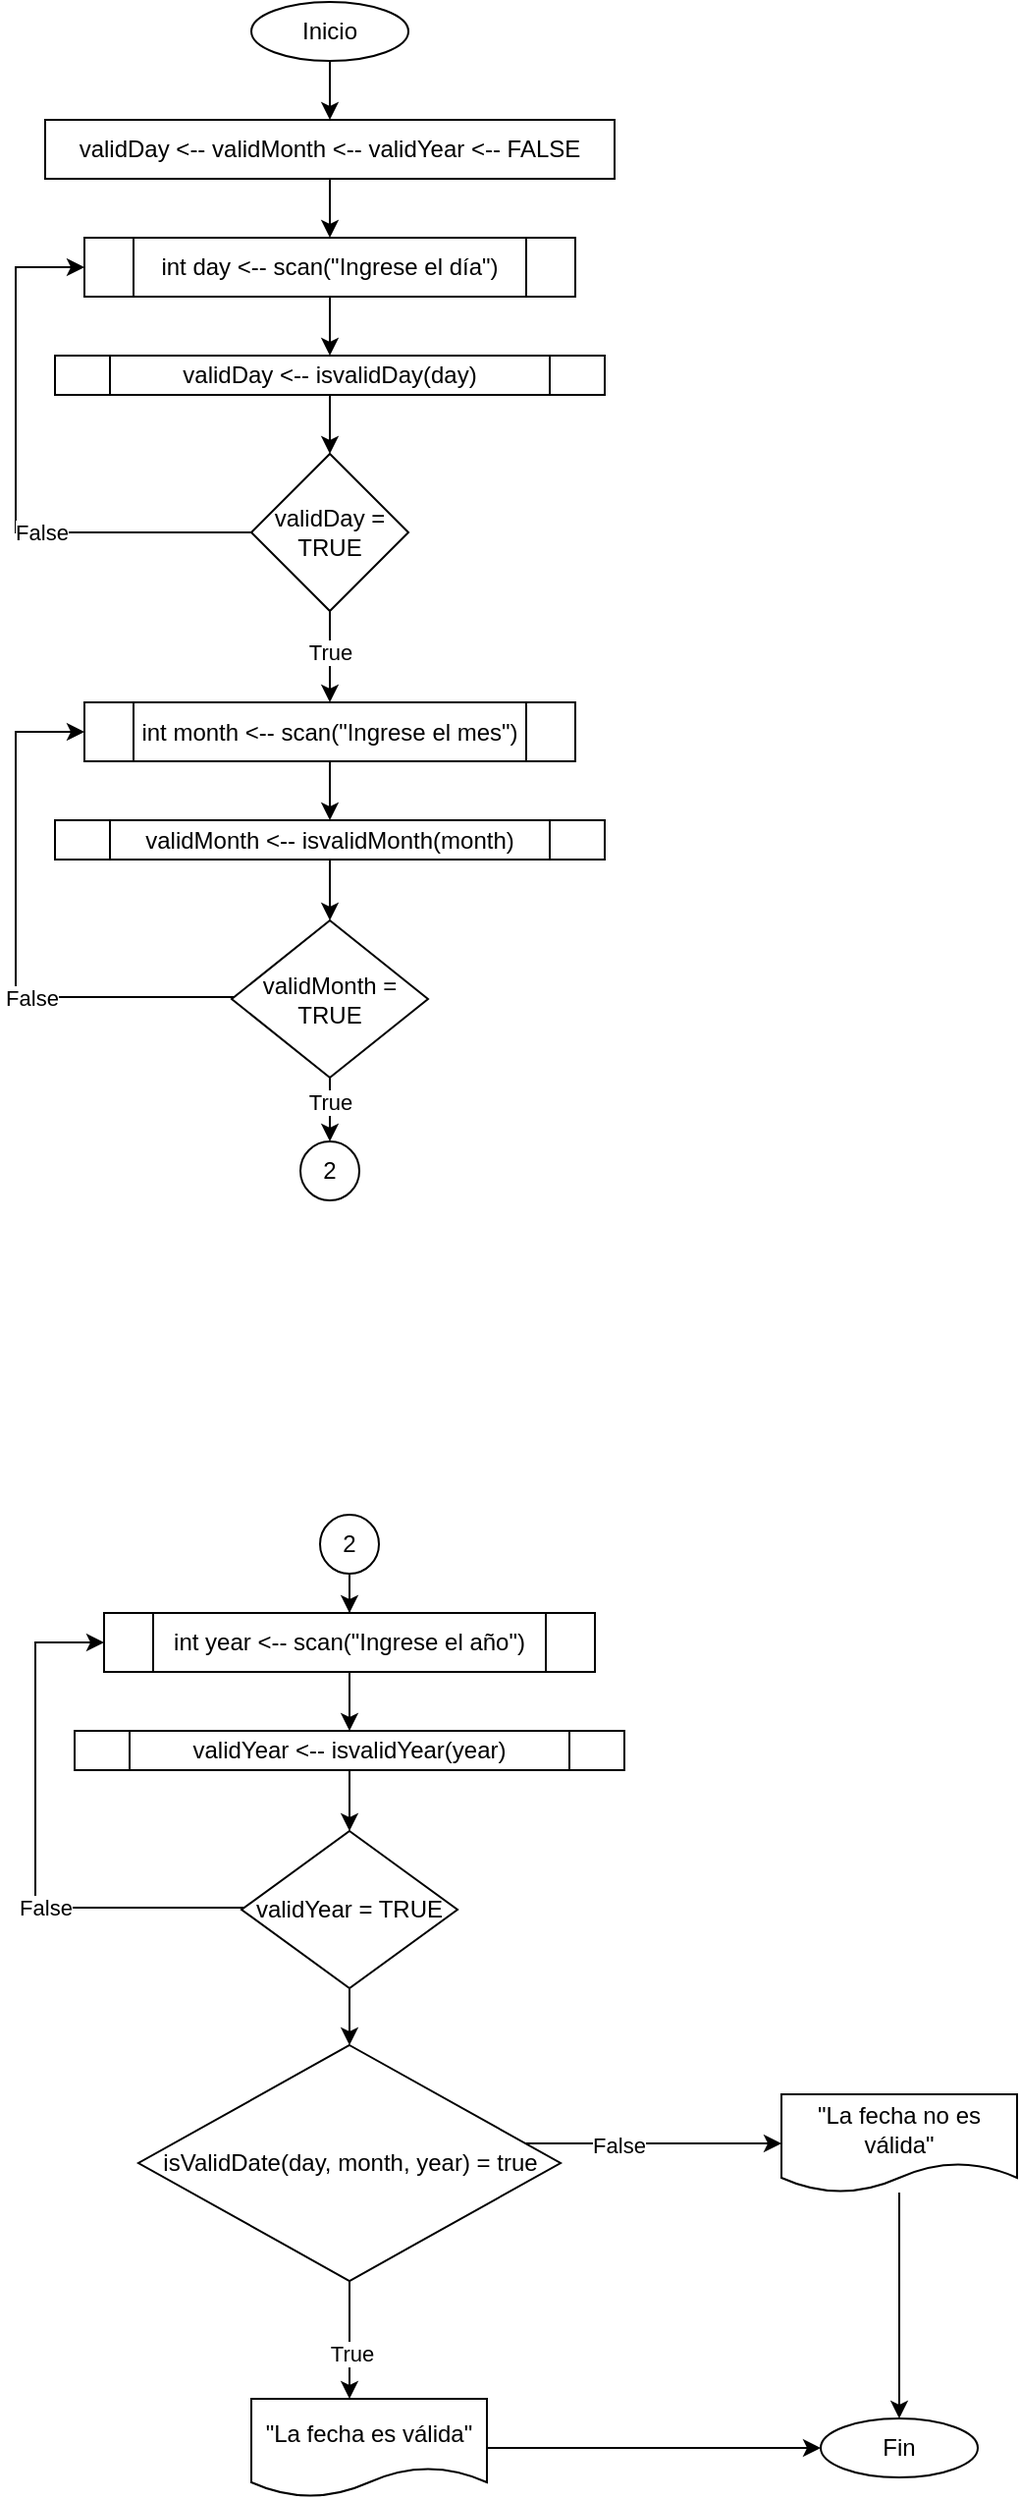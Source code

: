 <mxfile version="15.2.5" type="device" pages="6"><diagram id="53UNTUV4feG5FhkD_kXx" name="Page-1"><mxGraphModel dx="961" dy="610" grid="1" gridSize="10" guides="1" tooltips="1" connect="1" arrows="1" fold="1" page="1" pageScale="1" pageWidth="827" pageHeight="1169" math="0" shadow="0"><root><mxCell id="0"/><mxCell id="1" parent="0"/><mxCell id="I95xkIEJS8RcnzM0HOeY-2" style="edgeStyle=orthogonalEdgeStyle;rounded=0;orthogonalLoop=1;jettySize=auto;html=1;entryX=0.5;entryY=0;entryDx=0;entryDy=0;" edge="1" parent="1" source="YcjjzhIUTf-D9rafoEnX-1" target="I95xkIEJS8RcnzM0HOeY-1"><mxGeometry relative="1" as="geometry"/></mxCell><mxCell id="YcjjzhIUTf-D9rafoEnX-1" value="Inicio" style="ellipse;whiteSpace=wrap;html=1;" parent="1" vertex="1"><mxGeometry x="200" y="50" width="80" height="30" as="geometry"/></mxCell><mxCell id="I95xkIEJS8RcnzM0HOeY-5" style="edgeStyle=orthogonalEdgeStyle;rounded=0;orthogonalLoop=1;jettySize=auto;html=1;" edge="1" parent="1" source="KmRlmSP-mdu5mroTCVSj-1" target="I95xkIEJS8RcnzM0HOeY-4"><mxGeometry relative="1" as="geometry"/></mxCell><mxCell id="KmRlmSP-mdu5mroTCVSj-1" value="int day &amp;lt;-- scan(&quot;Ingrese el día&quot;)" style="shape=process;whiteSpace=wrap;html=1;backgroundOutline=1;" parent="1" vertex="1"><mxGeometry x="115" y="170" width="250" height="30" as="geometry"/></mxCell><mxCell id="fFKjCAwTlauM5blTlItJ-7" style="edgeStyle=orthogonalEdgeStyle;rounded=0;orthogonalLoop=1;jettySize=auto;html=1;exitX=0.5;exitY=1;exitDx=0;exitDy=0;" edge="1" parent="1" source="I95xkIEJS8RcnzM0HOeY-25" target="fFKjCAwTlauM5blTlItJ-2"><mxGeometry relative="1" as="geometry"><mxPoint x="250" y="1130" as="sourcePoint"/></mxGeometry></mxCell><mxCell id="fFKjCAwTlauM5blTlItJ-4" style="edgeStyle=orthogonalEdgeStyle;rounded=0;orthogonalLoop=1;jettySize=auto;html=1;" edge="1" parent="1" source="fFKjCAwTlauM5blTlItJ-2" target="fFKjCAwTlauM5blTlItJ-3"><mxGeometry relative="1" as="geometry"><Array as="points"><mxPoint x="250" y="1190"/><mxPoint x="250" y="1190"/></Array></mxGeometry></mxCell><mxCell id="fFKjCAwTlauM5blTlItJ-9" value="True" style="edgeLabel;html=1;align=center;verticalAlign=middle;resizable=0;points=[];" vertex="1" connectable="0" parent="fFKjCAwTlauM5blTlItJ-4"><mxGeometry x="0.215" y="1" relative="1" as="geometry"><mxPoint as="offset"/></mxGeometry></mxCell><mxCell id="fFKjCAwTlauM5blTlItJ-6" style="edgeStyle=orthogonalEdgeStyle;rounded=0;orthogonalLoop=1;jettySize=auto;html=1;entryX=0;entryY=0.5;entryDx=0;entryDy=0;" edge="1" parent="1" source="fFKjCAwTlauM5blTlItJ-2" target="fFKjCAwTlauM5blTlItJ-5"><mxGeometry relative="1" as="geometry"><Array as="points"><mxPoint x="320" y="1140"/><mxPoint x="320" y="1140"/></Array></mxGeometry></mxCell><mxCell id="fFKjCAwTlauM5blTlItJ-8" value="False" style="edgeLabel;html=1;align=center;verticalAlign=middle;resizable=0;points=[];" vertex="1" connectable="0" parent="fFKjCAwTlauM5blTlItJ-6"><mxGeometry x="-0.271" y="-1" relative="1" as="geometry"><mxPoint as="offset"/></mxGeometry></mxCell><mxCell id="fFKjCAwTlauM5blTlItJ-2" value="isValidDate(day, month, year) = true" style="rhombus;whiteSpace=wrap;html=1;" vertex="1" parent="1"><mxGeometry x="142.5" y="1090" width="215" height="120" as="geometry"/></mxCell><mxCell id="fFKjCAwTlauM5blTlItJ-12" style="edgeStyle=orthogonalEdgeStyle;rounded=0;orthogonalLoop=1;jettySize=auto;html=1;" edge="1" parent="1" source="fFKjCAwTlauM5blTlItJ-3" target="fFKjCAwTlauM5blTlItJ-10"><mxGeometry relative="1" as="geometry"/></mxCell><mxCell id="fFKjCAwTlauM5blTlItJ-3" value="&quot;La fecha es válida&quot;" style="shape=document;whiteSpace=wrap;html=1;boundedLbl=1;" vertex="1" parent="1"><mxGeometry x="200" y="1270" width="120" height="50" as="geometry"/></mxCell><mxCell id="fFKjCAwTlauM5blTlItJ-11" style="edgeStyle=orthogonalEdgeStyle;rounded=0;orthogonalLoop=1;jettySize=auto;html=1;" edge="1" parent="1" source="fFKjCAwTlauM5blTlItJ-5" target="fFKjCAwTlauM5blTlItJ-10"><mxGeometry relative="1" as="geometry"/></mxCell><mxCell id="fFKjCAwTlauM5blTlItJ-5" value="&quot;La fecha no es válida&quot;" style="shape=document;whiteSpace=wrap;html=1;boundedLbl=1;" vertex="1" parent="1"><mxGeometry x="470" y="1115" width="120" height="50" as="geometry"/></mxCell><mxCell id="fFKjCAwTlauM5blTlItJ-10" value="Fin" style="ellipse;whiteSpace=wrap;html=1;" vertex="1" parent="1"><mxGeometry x="490" y="1280" width="80" height="30" as="geometry"/></mxCell><mxCell id="I95xkIEJS8RcnzM0HOeY-3" style="edgeStyle=orthogonalEdgeStyle;rounded=0;orthogonalLoop=1;jettySize=auto;html=1;" edge="1" parent="1" source="I95xkIEJS8RcnzM0HOeY-1" target="KmRlmSP-mdu5mroTCVSj-1"><mxGeometry relative="1" as="geometry"/></mxCell><mxCell id="I95xkIEJS8RcnzM0HOeY-1" value="validDay &amp;lt;-- validMonth &amp;lt;-- validYear &amp;lt;-- FALSE" style="rounded=0;whiteSpace=wrap;html=1;" vertex="1" parent="1"><mxGeometry x="95" y="110" width="290" height="30" as="geometry"/></mxCell><mxCell id="I95xkIEJS8RcnzM0HOeY-7" style="edgeStyle=orthogonalEdgeStyle;rounded=0;orthogonalLoop=1;jettySize=auto;html=1;entryX=0.5;entryY=0;entryDx=0;entryDy=0;" edge="1" parent="1" source="I95xkIEJS8RcnzM0HOeY-4" target="I95xkIEJS8RcnzM0HOeY-6"><mxGeometry relative="1" as="geometry"/></mxCell><mxCell id="I95xkIEJS8RcnzM0HOeY-4" value="validDay &amp;lt;-- isvalidDay(day)" style="shape=process;whiteSpace=wrap;html=1;backgroundOutline=1;" vertex="1" parent="1"><mxGeometry x="100" y="230" width="280" height="20" as="geometry"/></mxCell><mxCell id="I95xkIEJS8RcnzM0HOeY-8" style="edgeStyle=orthogonalEdgeStyle;rounded=0;orthogonalLoop=1;jettySize=auto;html=1;entryX=0;entryY=0.5;entryDx=0;entryDy=0;" edge="1" parent="1" source="I95xkIEJS8RcnzM0HOeY-6" target="KmRlmSP-mdu5mroTCVSj-1"><mxGeometry relative="1" as="geometry"><Array as="points"><mxPoint x="80" y="320"/><mxPoint x="80" y="185"/></Array></mxGeometry></mxCell><mxCell id="I95xkIEJS8RcnzM0HOeY-9" value="False" style="edgeLabel;html=1;align=center;verticalAlign=middle;resizable=0;points=[];" vertex="1" connectable="0" parent="I95xkIEJS8RcnzM0HOeY-8"><mxGeometry x="-0.261" relative="1" as="geometry"><mxPoint as="offset"/></mxGeometry></mxCell><mxCell id="I95xkIEJS8RcnzM0HOeY-18" style="edgeStyle=orthogonalEdgeStyle;rounded=0;orthogonalLoop=1;jettySize=auto;html=1;exitX=0.5;exitY=1;exitDx=0;exitDy=0;" edge="1" parent="1" source="I95xkIEJS8RcnzM0HOeY-6" target="I95xkIEJS8RcnzM0HOeY-12"><mxGeometry relative="1" as="geometry"><mxPoint x="240" y="390.0" as="sourcePoint"/><Array as="points"><mxPoint x="240" y="380"/><mxPoint x="240" y="380"/></Array></mxGeometry></mxCell><mxCell id="I95xkIEJS8RcnzM0HOeY-28" value="True" style="edgeLabel;html=1;align=center;verticalAlign=middle;resizable=0;points=[];" vertex="1" connectable="0" parent="I95xkIEJS8RcnzM0HOeY-18"><mxGeometry x="0.184" y="2" relative="1" as="geometry"><mxPoint x="-2" y="-7" as="offset"/></mxGeometry></mxCell><mxCell id="I95xkIEJS8RcnzM0HOeY-6" value="validDay = TRUE" style="rhombus;whiteSpace=wrap;html=1;" vertex="1" parent="1"><mxGeometry x="200" y="280" width="80" height="80" as="geometry"/></mxCell><mxCell id="I95xkIEJS8RcnzM0HOeY-11" style="edgeStyle=orthogonalEdgeStyle;rounded=0;orthogonalLoop=1;jettySize=auto;html=1;" edge="1" parent="1" source="I95xkIEJS8RcnzM0HOeY-12" target="I95xkIEJS8RcnzM0HOeY-14"><mxGeometry relative="1" as="geometry"/></mxCell><mxCell id="I95xkIEJS8RcnzM0HOeY-12" value="int month &amp;lt;-- scan(&quot;Ingrese el mes&quot;)" style="shape=process;whiteSpace=wrap;html=1;backgroundOutline=1;" vertex="1" parent="1"><mxGeometry x="115" y="406.5" width="250" height="30" as="geometry"/></mxCell><mxCell id="I95xkIEJS8RcnzM0HOeY-13" style="edgeStyle=orthogonalEdgeStyle;rounded=0;orthogonalLoop=1;jettySize=auto;html=1;entryX=0.5;entryY=0;entryDx=0;entryDy=0;" edge="1" parent="1" source="I95xkIEJS8RcnzM0HOeY-14" target="I95xkIEJS8RcnzM0HOeY-17"><mxGeometry relative="1" as="geometry"/></mxCell><mxCell id="I95xkIEJS8RcnzM0HOeY-14" value="validMonth &amp;lt;-- isvalidMonth(month)" style="shape=process;whiteSpace=wrap;html=1;backgroundOutline=1;" vertex="1" parent="1"><mxGeometry x="100" y="466.5" width="280" height="20" as="geometry"/></mxCell><mxCell id="I95xkIEJS8RcnzM0HOeY-15" style="edgeStyle=orthogonalEdgeStyle;rounded=0;orthogonalLoop=1;jettySize=auto;html=1;entryX=0;entryY=0.5;entryDx=0;entryDy=0;" edge="1" parent="1" source="I95xkIEJS8RcnzM0HOeY-17" target="I95xkIEJS8RcnzM0HOeY-12"><mxGeometry relative="1" as="geometry"><Array as="points"><mxPoint x="80" y="556.5"/><mxPoint x="80" y="421.5"/></Array></mxGeometry></mxCell><mxCell id="I95xkIEJS8RcnzM0HOeY-16" value="False" style="edgeLabel;html=1;align=center;verticalAlign=middle;resizable=0;points=[];" vertex="1" connectable="0" parent="I95xkIEJS8RcnzM0HOeY-15"><mxGeometry x="-0.261" relative="1" as="geometry"><mxPoint as="offset"/></mxGeometry></mxCell><mxCell id="I95xkIEJS8RcnzM0HOeY-26" style="edgeStyle=orthogonalEdgeStyle;rounded=0;orthogonalLoop=1;jettySize=auto;html=1;entryX=0.5;entryY=0;entryDx=0;entryDy=0;" edge="1" parent="1" source="I95xkIEJS8RcnzM0HOeY-17" target="GIKGeQMXvfepwoBclCGo-1"><mxGeometry relative="1" as="geometry"><Array as="points"><mxPoint x="240" y="630"/><mxPoint x="240" y="630"/></Array></mxGeometry></mxCell><mxCell id="I95xkIEJS8RcnzM0HOeY-27" value="True" style="edgeLabel;html=1;align=center;verticalAlign=middle;resizable=0;points=[];" vertex="1" connectable="0" parent="I95xkIEJS8RcnzM0HOeY-26"><mxGeometry x="-0.22" relative="1" as="geometry"><mxPoint as="offset"/></mxGeometry></mxCell><mxCell id="I95xkIEJS8RcnzM0HOeY-17" value="validMonth = TRUE" style="rhombus;whiteSpace=wrap;html=1;" vertex="1" parent="1"><mxGeometry x="190" y="517.5" width="100" height="80" as="geometry"/></mxCell><mxCell id="I95xkIEJS8RcnzM0HOeY-19" style="edgeStyle=orthogonalEdgeStyle;rounded=0;orthogonalLoop=1;jettySize=auto;html=1;" edge="1" parent="1" source="I95xkIEJS8RcnzM0HOeY-20" target="I95xkIEJS8RcnzM0HOeY-22"><mxGeometry relative="1" as="geometry"/></mxCell><mxCell id="I95xkIEJS8RcnzM0HOeY-20" value="int year &amp;lt;-- scan(&quot;Ingrese el año&quot;)" style="shape=process;whiteSpace=wrap;html=1;backgroundOutline=1;" vertex="1" parent="1"><mxGeometry x="125" y="870" width="250" height="30" as="geometry"/></mxCell><mxCell id="I95xkIEJS8RcnzM0HOeY-21" style="edgeStyle=orthogonalEdgeStyle;rounded=0;orthogonalLoop=1;jettySize=auto;html=1;entryX=0.5;entryY=0;entryDx=0;entryDy=0;" edge="1" parent="1" source="I95xkIEJS8RcnzM0HOeY-22" target="I95xkIEJS8RcnzM0HOeY-25"><mxGeometry relative="1" as="geometry"/></mxCell><mxCell id="I95xkIEJS8RcnzM0HOeY-22" value="validYear &amp;lt;-- isvalidYear(year)" style="shape=process;whiteSpace=wrap;html=1;backgroundOutline=1;" vertex="1" parent="1"><mxGeometry x="110" y="930" width="280" height="20" as="geometry"/></mxCell><mxCell id="I95xkIEJS8RcnzM0HOeY-23" style="edgeStyle=orthogonalEdgeStyle;rounded=0;orthogonalLoop=1;jettySize=auto;html=1;entryX=0;entryY=0.5;entryDx=0;entryDy=0;" edge="1" parent="1" source="I95xkIEJS8RcnzM0HOeY-25" target="I95xkIEJS8RcnzM0HOeY-20"><mxGeometry relative="1" as="geometry"><Array as="points"><mxPoint x="90" y="1020"/><mxPoint x="90" y="885"/></Array></mxGeometry></mxCell><mxCell id="I95xkIEJS8RcnzM0HOeY-24" value="False" style="edgeLabel;html=1;align=center;verticalAlign=middle;resizable=0;points=[];" vertex="1" connectable="0" parent="I95xkIEJS8RcnzM0HOeY-23"><mxGeometry x="-0.261" relative="1" as="geometry"><mxPoint as="offset"/></mxGeometry></mxCell><mxCell id="I95xkIEJS8RcnzM0HOeY-25" value="validYear = TRUE" style="rhombus;whiteSpace=wrap;html=1;" vertex="1" parent="1"><mxGeometry x="195" y="981" width="110" height="80" as="geometry"/></mxCell><mxCell id="GIKGeQMXvfepwoBclCGo-1" value="2" style="ellipse;whiteSpace=wrap;html=1;aspect=fixed;" vertex="1" parent="1"><mxGeometry x="225" y="630" width="30" height="30" as="geometry"/></mxCell><mxCell id="GIKGeQMXvfepwoBclCGo-4" style="edgeStyle=orthogonalEdgeStyle;rounded=0;orthogonalLoop=1;jettySize=auto;html=1;entryX=0.5;entryY=0;entryDx=0;entryDy=0;" edge="1" parent="1" source="GIKGeQMXvfepwoBclCGo-3" target="I95xkIEJS8RcnzM0HOeY-20"><mxGeometry relative="1" as="geometry"/></mxCell><mxCell id="GIKGeQMXvfepwoBclCGo-3" value="2" style="ellipse;whiteSpace=wrap;html=1;aspect=fixed;" vertex="1" parent="1"><mxGeometry x="235" y="820" width="30" height="30" as="geometry"/></mxCell></root></mxGraphModel></diagram><diagram id="eNlA1iuNoHfPJ3UHQUFJ" name="Page-2"><mxGraphModel dx="792" dy="502" grid="1" gridSize="10" guides="1" tooltips="1" connect="1" arrows="1" fold="1" page="1" pageScale="1" pageWidth="827" pageHeight="1169" math="0" shadow="0"><root><mxCell id="WtcUH6QIf9irP3qY77ay-0"/><mxCell id="WtcUH6QIf9irP3qY77ay-1" parent="WtcUH6QIf9irP3qY77ay-0"/><mxCell id="WtcUH6QIf9irP3qY77ay-4" style="edgeStyle=orthogonalEdgeStyle;rounded=0;orthogonalLoop=1;jettySize=auto;html=1;entryX=0.5;entryY=0;entryDx=0;entryDy=0;" parent="WtcUH6QIf9irP3qY77ay-1" source="WtcUH6QIf9irP3qY77ay-2" target="WtcUH6QIf9irP3qY77ay-3" edge="1"><mxGeometry relative="1" as="geometry"/></mxCell><mxCell id="WtcUH6QIf9irP3qY77ay-2" value="Inicio" style="ellipse;whiteSpace=wrap;html=1;" parent="WtcUH6QIf9irP3qY77ay-1" vertex="1"><mxGeometry x="200" y="50" width="80" height="30" as="geometry"/></mxCell><mxCell id="P8qrjR6yn84456CZqb3y-9" style="edgeStyle=orthogonalEdgeStyle;rounded=0;orthogonalLoop=1;jettySize=auto;html=1;" parent="WtcUH6QIf9irP3qY77ay-1" source="WtcUH6QIf9irP3qY77ay-3" target="P8qrjR6yn84456CZqb3y-1" edge="1"><mxGeometry relative="1" as="geometry"/></mxCell><mxCell id="WtcUH6QIf9irP3qY77ay-3" value="int Scan(char *A)" style="rounded=1;whiteSpace=wrap;html=1;" parent="WtcUH6QIf9irP3qY77ay-1" vertex="1"><mxGeometry x="165" y="110" width="150" height="20" as="geometry"/></mxCell><mxCell id="P8qrjR6yn84456CZqb3y-16" style="edgeStyle=orthogonalEdgeStyle;rounded=0;orthogonalLoop=1;jettySize=auto;html=1;entryX=0.5;entryY=0;entryDx=0;entryDy=0;" parent="WtcUH6QIf9irP3qY77ay-1" target="P8qrjR6yn84456CZqb3y-14" edge="1"><mxGeometry relative="1" as="geometry"><mxPoint x="230" y="210" as="sourcePoint"/></mxGeometry></mxCell><mxCell id="P8qrjR6yn84456CZqb3y-1" value="&quot;Ingrese el valor A&quot;" style="shape=document;whiteSpace=wrap;html=1;boundedLbl=1;" parent="WtcUH6QIf9irP3qY77ay-1" vertex="1"><mxGeometry x="185" y="170" width="110" height="50" as="geometry"/></mxCell><mxCell id="P8qrjR6yn84456CZqb3y-4" style="edgeStyle=orthogonalEdgeStyle;rounded=0;orthogonalLoop=1;jettySize=auto;html=1;entryX=1;entryY=0.5;entryDx=0;entryDy=0;" parent="WtcUH6QIf9irP3qY77ay-1" source="P8qrjR6yn84456CZqb3y-6" target="P8qrjR6yn84456CZqb3y-8" edge="1"><mxGeometry relative="1" as="geometry"/></mxCell><mxCell id="P8qrjR6yn84456CZqb3y-5" value="False" style="edgeLabel;html=1;align=center;verticalAlign=middle;resizable=0;points=[];" parent="P8qrjR6yn84456CZqb3y-4" vertex="1" connectable="0"><mxGeometry x="-0.216" y="1" relative="1" as="geometry"><mxPoint as="offset"/></mxGeometry></mxCell><mxCell id="P8qrjR6yn84456CZqb3y-6" value="q es de tipo entero" style="rhombus;whiteSpace=wrap;html=1;" parent="WtcUH6QIf9irP3qY77ay-1" vertex="1"><mxGeometry x="195" y="310" width="80" height="80" as="geometry"/></mxCell><mxCell id="P8qrjR6yn84456CZqb3y-7" style="edgeStyle=orthogonalEdgeStyle;rounded=0;orthogonalLoop=1;jettySize=auto;html=1;entryX=0;entryY=0.5;entryDx=0;entryDy=0;exitX=0.5;exitY=0;exitDx=0;exitDy=0;" parent="WtcUH6QIf9irP3qY77ay-1" source="P8qrjR6yn84456CZqb3y-8" target="P8qrjR6yn84456CZqb3y-1" edge="1"><mxGeometry relative="1" as="geometry"/></mxCell><mxCell id="P8qrjR6yn84456CZqb3y-8" value="Error" style="shape=document;whiteSpace=wrap;html=1;boundedLbl=1;" parent="WtcUH6QIf9irP3qY77ay-1" vertex="1"><mxGeometry x="50" y="332.5" width="70" height="35" as="geometry"/></mxCell><mxCell id="P8qrjR6yn84456CZqb3y-11" value="Return q" style="ellipse;whiteSpace=wrap;html=1;" parent="WtcUH6QIf9irP3qY77ay-1" vertex="1"><mxGeometry x="192.5" y="450" width="85" height="30" as="geometry"/></mxCell><mxCell id="P8qrjR6yn84456CZqb3y-15" style="edgeStyle=orthogonalEdgeStyle;rounded=0;orthogonalLoop=1;jettySize=auto;html=1;" parent="WtcUH6QIf9irP3qY77ay-1" source="P8qrjR6yn84456CZqb3y-14" target="P8qrjR6yn84456CZqb3y-6" edge="1"><mxGeometry relative="1" as="geometry"/></mxCell><mxCell id="P8qrjR6yn84456CZqb3y-14" value="scanf(&amp;amp;q)" style="rounded=0;whiteSpace=wrap;html=1;" parent="WtcUH6QIf9irP3qY77ay-1" vertex="1"><mxGeometry x="175" y="250" width="120" height="30" as="geometry"/></mxCell><mxCell id="Rz6JWRv1_Rhbac6wf66a-3" style="edgeStyle=orthogonalEdgeStyle;rounded=0;orthogonalLoop=1;jettySize=auto;html=1;entryX=0.5;entryY=0;entryDx=0;entryDy=0;exitX=0.5;exitY=1;exitDx=0;exitDy=0;" edge="1" parent="WtcUH6QIf9irP3qY77ay-1" source="P8qrjR6yn84456CZqb3y-6" target="P8qrjR6yn84456CZqb3y-11"><mxGeometry relative="1" as="geometry"><mxPoint x="235" y="520" as="sourcePoint"/></mxGeometry></mxCell><mxCell id="HSntswIh-IS8L4pLIxFz-0" value="True" style="edgeLabel;html=1;align=center;verticalAlign=middle;resizable=0;points=[];" vertex="1" connectable="0" parent="Rz6JWRv1_Rhbac6wf66a-3"><mxGeometry x="-0.369" y="-1" relative="1" as="geometry"><mxPoint as="offset"/></mxGeometry></mxCell></root></mxGraphModel></diagram><diagram id="-55ttsAeIcDdUy7uMsHv" name="Page-3"><mxGraphModel dx="792" dy="502" grid="1" gridSize="10" guides="1" tooltips="1" connect="1" arrows="1" fold="1" page="1" pageScale="1" pageWidth="827" pageHeight="1169" math="0" shadow="0"><root><mxCell id="9_PdYe1KvN38JUO1whuS-0"/><mxCell id="9_PdYe1KvN38JUO1whuS-1" parent="9_PdYe1KvN38JUO1whuS-0"/><mxCell id="zlhq87eSnhZBe99IwF7t-0" style="edgeStyle=orthogonalEdgeStyle;rounded=0;orthogonalLoop=1;jettySize=auto;html=1;entryX=0.5;entryY=0;entryDx=0;entryDy=0;" edge="1" parent="9_PdYe1KvN38JUO1whuS-1" source="zlhq87eSnhZBe99IwF7t-1" target="zlhq87eSnhZBe99IwF7t-2"><mxGeometry relative="1" as="geometry"/></mxCell><mxCell id="zlhq87eSnhZBe99IwF7t-1" value="Inicio" style="ellipse;whiteSpace=wrap;html=1;" vertex="1" parent="9_PdYe1KvN38JUO1whuS-1"><mxGeometry x="340" y="50" width="80" height="30" as="geometry"/></mxCell><mxCell id="zlhq87eSnhZBe99IwF7t-4" style="edgeStyle=orthogonalEdgeStyle;rounded=0;orthogonalLoop=1;jettySize=auto;html=1;" edge="1" parent="9_PdYe1KvN38JUO1whuS-1" source="zlhq87eSnhZBe99IwF7t-2" target="zlhq87eSnhZBe99IwF7t-3"><mxGeometry relative="1" as="geometry"/></mxCell><mxCell id="zlhq87eSnhZBe99IwF7t-2" value="int isBisiesto(int year)" style="rounded=1;whiteSpace=wrap;html=1;" vertex="1" parent="9_PdYe1KvN38JUO1whuS-1"><mxGeometry x="305" y="110" width="150" height="20" as="geometry"/></mxCell><mxCell id="zlhq87eSnhZBe99IwF7t-7" style="edgeStyle=orthogonalEdgeStyle;rounded=0;orthogonalLoop=1;jettySize=auto;html=1;entryX=1;entryY=0.5;entryDx=0;entryDy=0;" edge="1" parent="9_PdYe1KvN38JUO1whuS-1" source="zlhq87eSnhZBe99IwF7t-3" target="zlhq87eSnhZBe99IwF7t-6"><mxGeometry relative="1" as="geometry"><Array as="points"><mxPoint x="310" y="210"/><mxPoint x="310" y="210"/></Array></mxGeometry></mxCell><mxCell id="zlhq87eSnhZBe99IwF7t-8" value="False" style="edgeLabel;html=1;align=center;verticalAlign=middle;resizable=0;points=[];" vertex="1" connectable="0" parent="zlhq87eSnhZBe99IwF7t-7"><mxGeometry x="-0.233" relative="1" as="geometry"><mxPoint as="offset"/></mxGeometry></mxCell><mxCell id="zlhq87eSnhZBe99IwF7t-10" style="edgeStyle=orthogonalEdgeStyle;rounded=0;orthogonalLoop=1;jettySize=auto;html=1;entryX=0.5;entryY=0;entryDx=0;entryDy=0;" edge="1" parent="9_PdYe1KvN38JUO1whuS-1" source="zlhq87eSnhZBe99IwF7t-3" target="zlhq87eSnhZBe99IwF7t-11"><mxGeometry relative="1" as="geometry"><mxPoint x="380" y="310" as="targetPoint"/><Array as="points"/></mxGeometry></mxCell><mxCell id="zlhq87eSnhZBe99IwF7t-12" value="True" style="edgeLabel;html=1;align=center;verticalAlign=middle;resizable=0;points=[];" vertex="1" connectable="0" parent="zlhq87eSnhZBe99IwF7t-10"><mxGeometry x="-0.261" y="1" relative="1" as="geometry"><mxPoint as="offset"/></mxGeometry></mxCell><mxCell id="zlhq87eSnhZBe99IwF7t-3" value="es divisible por 4" style="rhombus;whiteSpace=wrap;html=1;" vertex="1" parent="9_PdYe1KvN38JUO1whuS-1"><mxGeometry x="340" y="170" width="80" height="80" as="geometry"/></mxCell><mxCell id="zlhq87eSnhZBe99IwF7t-23" style="edgeStyle=orthogonalEdgeStyle;rounded=0;orthogonalLoop=1;jettySize=auto;html=1;entryX=0;entryY=0.5;entryDx=0;entryDy=0;exitX=0;exitY=0.75;exitDx=0;exitDy=0;" edge="1" parent="9_PdYe1KvN38JUO1whuS-1" source="zlhq87eSnhZBe99IwF7t-6" target="zlhq87eSnhZBe99IwF7t-20"><mxGeometry relative="1" as="geometry"/></mxCell><mxCell id="zlhq87eSnhZBe99IwF7t-6" value="status &amp;lt;-- false" style="rounded=0;whiteSpace=wrap;html=1;" vertex="1" parent="9_PdYe1KvN38JUO1whuS-1"><mxGeometry x="150" y="200" width="120" height="20" as="geometry"/></mxCell><mxCell id="zlhq87eSnhZBe99IwF7t-13" style="edgeStyle=orthogonalEdgeStyle;rounded=0;orthogonalLoop=1;jettySize=auto;html=1;entryX=0.5;entryY=0;entryDx=0;entryDy=0;" edge="1" parent="9_PdYe1KvN38JUO1whuS-1" source="zlhq87eSnhZBe99IwF7t-11" target="zlhq87eSnhZBe99IwF7t-17"><mxGeometry relative="1" as="geometry"><mxPoint x="380" y="450" as="targetPoint"/></mxGeometry></mxCell><mxCell id="zlhq87eSnhZBe99IwF7t-18" value="True" style="edgeLabel;html=1;align=center;verticalAlign=middle;resizable=0;points=[];" vertex="1" connectable="0" parent="zlhq87eSnhZBe99IwF7t-13"><mxGeometry x="0.226" y="1" relative="1" as="geometry"><mxPoint as="offset"/></mxGeometry></mxCell><mxCell id="zlhq87eSnhZBe99IwF7t-16" style="edgeStyle=orthogonalEdgeStyle;rounded=0;orthogonalLoop=1;jettySize=auto;html=1;entryX=1;entryY=0.5;entryDx=0;entryDy=0;" edge="1" parent="9_PdYe1KvN38JUO1whuS-1" source="zlhq87eSnhZBe99IwF7t-11" target="zlhq87eSnhZBe99IwF7t-14"><mxGeometry relative="1" as="geometry"/></mxCell><mxCell id="zlhq87eSnhZBe99IwF7t-19" value="False" style="edgeLabel;html=1;align=center;verticalAlign=middle;resizable=0;points=[];" vertex="1" connectable="0" parent="zlhq87eSnhZBe99IwF7t-16"><mxGeometry x="-0.252" y="3" relative="1" as="geometry"><mxPoint as="offset"/></mxGeometry></mxCell><mxCell id="zlhq87eSnhZBe99IwF7t-11" value="&lt;span style=&quot;color: rgb(32 , 33 , 34) ; font-family: sans-serif ; font-size: 14px ; background-color: rgb(255 , 255 , 255)&quot;&gt;no es divisible entre 100 o es divisible entre 400&lt;/span&gt;" style="rhombus;whiteSpace=wrap;html=1;" vertex="1" parent="9_PdYe1KvN38JUO1whuS-1"><mxGeometry x="310" y="300" width="140" height="80" as="geometry"/></mxCell><mxCell id="zlhq87eSnhZBe99IwF7t-22" style="edgeStyle=orthogonalEdgeStyle;rounded=0;orthogonalLoop=1;jettySize=auto;html=1;entryX=0;entryY=0.5;entryDx=0;entryDy=0;exitX=0.5;exitY=1;exitDx=0;exitDy=0;" edge="1" parent="9_PdYe1KvN38JUO1whuS-1" source="zlhq87eSnhZBe99IwF7t-14" target="zlhq87eSnhZBe99IwF7t-20"><mxGeometry relative="1" as="geometry"/></mxCell><mxCell id="zlhq87eSnhZBe99IwF7t-14" value="status &amp;lt;-- false" style="rounded=0;whiteSpace=wrap;html=1;" vertex="1" parent="9_PdYe1KvN38JUO1whuS-1"><mxGeometry x="150" y="330" width="120" height="20" as="geometry"/></mxCell><mxCell id="zlhq87eSnhZBe99IwF7t-21" style="edgeStyle=orthogonalEdgeStyle;rounded=0;orthogonalLoop=1;jettySize=auto;html=1;entryX=0.5;entryY=0;entryDx=0;entryDy=0;" edge="1" parent="9_PdYe1KvN38JUO1whuS-1" source="zlhq87eSnhZBe99IwF7t-17" target="zlhq87eSnhZBe99IwF7t-20"><mxGeometry relative="1" as="geometry"/></mxCell><mxCell id="zlhq87eSnhZBe99IwF7t-17" value="status &amp;lt;-- true" style="rounded=0;whiteSpace=wrap;html=1;" vertex="1" parent="9_PdYe1KvN38JUO1whuS-1"><mxGeometry x="320" y="440" width="120" height="20" as="geometry"/></mxCell><mxCell id="zlhq87eSnhZBe99IwF7t-20" value="Return status" style="ellipse;whiteSpace=wrap;html=1;" vertex="1" parent="9_PdYe1KvN38JUO1whuS-1"><mxGeometry x="335" y="510" width="90" height="30" as="geometry"/></mxCell></root></mxGraphModel></diagram><diagram id="HF3Xj2rOhCKfIDMMzfiG" name="Page-4"><mxGraphModel dx="961" dy="610" grid="1" gridSize="10" guides="1" tooltips="1" connect="1" arrows="1" fold="1" page="1" pageScale="1" pageWidth="827" pageHeight="1169" math="0" shadow="0"><root><mxCell id="19jwvClxWHGXfOr2EAvt-0"/><mxCell id="19jwvClxWHGXfOr2EAvt-1" parent="19jwvClxWHGXfOr2EAvt-0"/><mxCell id="CdD9XL9Ic1JpgRM0KgzN-0" style="edgeStyle=orthogonalEdgeStyle;rounded=0;orthogonalLoop=1;jettySize=auto;html=1;entryX=0.5;entryY=0;entryDx=0;entryDy=0;" edge="1" parent="19jwvClxWHGXfOr2EAvt-1" source="CdD9XL9Ic1JpgRM0KgzN-1" target="CdD9XL9Ic1JpgRM0KgzN-3"><mxGeometry relative="1" as="geometry"/></mxCell><mxCell id="CdD9XL9Ic1JpgRM0KgzN-1" value="Inicio" style="ellipse;whiteSpace=wrap;html=1;" vertex="1" parent="19jwvClxWHGXfOr2EAvt-1"><mxGeometry x="200" y="50" width="80" height="30" as="geometry"/></mxCell><mxCell id="CdD9XL9Ic1JpgRM0KgzN-2" style="edgeStyle=orthogonalEdgeStyle;rounded=0;orthogonalLoop=1;jettySize=auto;html=1;entryX=0.5;entryY=0;entryDx=0;entryDy=0;" edge="1" parent="19jwvClxWHGXfOr2EAvt-1" source="CdD9XL9Ic1JpgRM0KgzN-3" target="eYPmTFMTkbIlfCbiwFGi-1"><mxGeometry relative="1" as="geometry"><mxPoint x="240" y="250" as="targetPoint"/></mxGeometry></mxCell><mxCell id="CdD9XL9Ic1JpgRM0KgzN-3" value="int isValidYear(int year)" style="rounded=1;whiteSpace=wrap;html=1;" vertex="1" parent="19jwvClxWHGXfOr2EAvt-1"><mxGeometry x="165" y="110" width="150" height="20" as="geometry"/></mxCell><mxCell id="eYPmTFMTkbIlfCbiwFGi-4" style="edgeStyle=orthogonalEdgeStyle;rounded=0;orthogonalLoop=1;jettySize=auto;html=1;entryX=0.5;entryY=0;entryDx=0;entryDy=0;" edge="1" parent="19jwvClxWHGXfOr2EAvt-1" source="eYPmTFMTkbIlfCbiwFGi-0" target="eYPmTFMTkbIlfCbiwFGi-3"><mxGeometry relative="1" as="geometry"/></mxCell><mxCell id="eYPmTFMTkbIlfCbiwFGi-5" value="True" style="edgeLabel;html=1;align=center;verticalAlign=middle;resizable=0;points=[];" vertex="1" connectable="0" parent="eYPmTFMTkbIlfCbiwFGi-4"><mxGeometry x="-0.194" y="-1" relative="1" as="geometry"><mxPoint as="offset"/></mxGeometry></mxCell><mxCell id="eYPmTFMTkbIlfCbiwFGi-8" style="edgeStyle=orthogonalEdgeStyle;rounded=0;orthogonalLoop=1;jettySize=auto;html=1;entryX=0;entryY=0.5;entryDx=0;entryDy=0;exitX=0;exitY=0.5;exitDx=0;exitDy=0;" edge="1" parent="19jwvClxWHGXfOr2EAvt-1" source="eYPmTFMTkbIlfCbiwFGi-0" target="eYPmTFMTkbIlfCbiwFGi-6"><mxGeometry relative="1" as="geometry"><Array as="points"><mxPoint x="150" y="290"/><mxPoint x="150" y="470"/></Array></mxGeometry></mxCell><mxCell id="eYPmTFMTkbIlfCbiwFGi-9" value="False" style="edgeLabel;html=1;align=center;verticalAlign=middle;resizable=0;points=[];" vertex="1" connectable="0" parent="eYPmTFMTkbIlfCbiwFGi-8"><mxGeometry x="-0.337" relative="1" as="geometry"><mxPoint as="offset"/></mxGeometry></mxCell><mxCell id="eYPmTFMTkbIlfCbiwFGi-0" value="-9999 &amp;lt;= year &amp;lt;= 9999" style="rhombus;whiteSpace=wrap;html=1;" vertex="1" parent="19jwvClxWHGXfOr2EAvt-1"><mxGeometry x="172.5" y="250" width="135" height="80" as="geometry"/></mxCell><mxCell id="eYPmTFMTkbIlfCbiwFGi-2" style="edgeStyle=orthogonalEdgeStyle;rounded=0;orthogonalLoop=1;jettySize=auto;html=1;entryX=0.5;entryY=0;entryDx=0;entryDy=0;" edge="1" parent="19jwvClxWHGXfOr2EAvt-1" source="eYPmTFMTkbIlfCbiwFGi-1" target="eYPmTFMTkbIlfCbiwFGi-0"><mxGeometry relative="1" as="geometry"><mxPoint x="380" y="250" as="targetPoint"/></mxGeometry></mxCell><mxCell id="eYPmTFMTkbIlfCbiwFGi-1" value="int status &amp;lt;-- FALSE" style="rounded=0;whiteSpace=wrap;html=1;" vertex="1" parent="19jwvClxWHGXfOr2EAvt-1"><mxGeometry x="180" y="170" width="120" height="30" as="geometry"/></mxCell><mxCell id="eYPmTFMTkbIlfCbiwFGi-7" style="edgeStyle=orthogonalEdgeStyle;rounded=0;orthogonalLoop=1;jettySize=auto;html=1;entryX=0.5;entryY=0;entryDx=0;entryDy=0;" edge="1" parent="19jwvClxWHGXfOr2EAvt-1" source="eYPmTFMTkbIlfCbiwFGi-3" target="eYPmTFMTkbIlfCbiwFGi-6"><mxGeometry relative="1" as="geometry"/></mxCell><mxCell id="eYPmTFMTkbIlfCbiwFGi-3" value="Status &amp;lt;-- true" style="rounded=0;whiteSpace=wrap;html=1;" vertex="1" parent="19jwvClxWHGXfOr2EAvt-1"><mxGeometry x="180" y="390" width="120" height="30" as="geometry"/></mxCell><mxCell id="eYPmTFMTkbIlfCbiwFGi-6" value="Return status" style="ellipse;whiteSpace=wrap;html=1;" vertex="1" parent="19jwvClxWHGXfOr2EAvt-1"><mxGeometry x="185" y="450" width="110" height="40" as="geometry"/></mxCell><mxCell id="eYPmTFMTkbIlfCbiwFGi-24" style="edgeStyle=orthogonalEdgeStyle;rounded=0;orthogonalLoop=1;jettySize=auto;html=1;entryX=0.5;entryY=0;entryDx=0;entryDy=0;" edge="1" parent="19jwvClxWHGXfOr2EAvt-1" source="eYPmTFMTkbIlfCbiwFGi-25" target="eYPmTFMTkbIlfCbiwFGi-27"><mxGeometry relative="1" as="geometry"/></mxCell><mxCell id="eYPmTFMTkbIlfCbiwFGi-25" value="Inicio" style="ellipse;whiteSpace=wrap;html=1;" vertex="1" parent="19jwvClxWHGXfOr2EAvt-1"><mxGeometry x="440" y="50" width="80" height="30" as="geometry"/></mxCell><mxCell id="eYPmTFMTkbIlfCbiwFGi-26" style="edgeStyle=orthogonalEdgeStyle;rounded=0;orthogonalLoop=1;jettySize=auto;html=1;entryX=0.5;entryY=0;entryDx=0;entryDy=0;" edge="1" parent="19jwvClxWHGXfOr2EAvt-1" source="eYPmTFMTkbIlfCbiwFGi-27" target="eYPmTFMTkbIlfCbiwFGi-34"><mxGeometry relative="1" as="geometry"><mxPoint x="480" y="250" as="targetPoint"/></mxGeometry></mxCell><mxCell id="eYPmTFMTkbIlfCbiwFGi-27" value="int isValidDay(int day)" style="rounded=1;whiteSpace=wrap;html=1;" vertex="1" parent="19jwvClxWHGXfOr2EAvt-1"><mxGeometry x="405" y="110" width="150" height="20" as="geometry"/></mxCell><mxCell id="eYPmTFMTkbIlfCbiwFGi-28" style="edgeStyle=orthogonalEdgeStyle;rounded=0;orthogonalLoop=1;jettySize=auto;html=1;entryX=0.5;entryY=0;entryDx=0;entryDy=0;" edge="1" parent="19jwvClxWHGXfOr2EAvt-1" source="eYPmTFMTkbIlfCbiwFGi-32" target="eYPmTFMTkbIlfCbiwFGi-36"><mxGeometry relative="1" as="geometry"/></mxCell><mxCell id="eYPmTFMTkbIlfCbiwFGi-29" value="True" style="edgeLabel;html=1;align=center;verticalAlign=middle;resizable=0;points=[];" vertex="1" connectable="0" parent="eYPmTFMTkbIlfCbiwFGi-28"><mxGeometry x="-0.194" y="-1" relative="1" as="geometry"><mxPoint as="offset"/></mxGeometry></mxCell><mxCell id="eYPmTFMTkbIlfCbiwFGi-30" style="edgeStyle=orthogonalEdgeStyle;rounded=0;orthogonalLoop=1;jettySize=auto;html=1;entryX=0;entryY=0.5;entryDx=0;entryDy=0;exitX=0;exitY=0.5;exitDx=0;exitDy=0;" edge="1" parent="19jwvClxWHGXfOr2EAvt-1" source="eYPmTFMTkbIlfCbiwFGi-32" target="eYPmTFMTkbIlfCbiwFGi-37"><mxGeometry relative="1" as="geometry"><Array as="points"><mxPoint x="390" y="290"/><mxPoint x="390" y="470"/></Array></mxGeometry></mxCell><mxCell id="eYPmTFMTkbIlfCbiwFGi-31" value="False" style="edgeLabel;html=1;align=center;verticalAlign=middle;resizable=0;points=[];" vertex="1" connectable="0" parent="eYPmTFMTkbIlfCbiwFGi-30"><mxGeometry x="-0.337" relative="1" as="geometry"><mxPoint as="offset"/></mxGeometry></mxCell><mxCell id="eYPmTFMTkbIlfCbiwFGi-32" value="1 &amp;lt;= day &amp;lt;= 31" style="rhombus;whiteSpace=wrap;html=1;" vertex="1" parent="19jwvClxWHGXfOr2EAvt-1"><mxGeometry x="425" y="250" width="110" height="80" as="geometry"/></mxCell><mxCell id="eYPmTFMTkbIlfCbiwFGi-33" style="edgeStyle=orthogonalEdgeStyle;rounded=0;orthogonalLoop=1;jettySize=auto;html=1;entryX=0.5;entryY=0;entryDx=0;entryDy=0;" edge="1" parent="19jwvClxWHGXfOr2EAvt-1" source="eYPmTFMTkbIlfCbiwFGi-34" target="eYPmTFMTkbIlfCbiwFGi-32"><mxGeometry relative="1" as="geometry"><mxPoint x="620" y="250" as="targetPoint"/></mxGeometry></mxCell><mxCell id="eYPmTFMTkbIlfCbiwFGi-34" value="int status &amp;lt;-- FALSE" style="rounded=0;whiteSpace=wrap;html=1;" vertex="1" parent="19jwvClxWHGXfOr2EAvt-1"><mxGeometry x="420" y="170" width="120" height="30" as="geometry"/></mxCell><mxCell id="eYPmTFMTkbIlfCbiwFGi-35" style="edgeStyle=orthogonalEdgeStyle;rounded=0;orthogonalLoop=1;jettySize=auto;html=1;entryX=0.5;entryY=0;entryDx=0;entryDy=0;" edge="1" parent="19jwvClxWHGXfOr2EAvt-1" source="eYPmTFMTkbIlfCbiwFGi-36" target="eYPmTFMTkbIlfCbiwFGi-37"><mxGeometry relative="1" as="geometry"/></mxCell><mxCell id="eYPmTFMTkbIlfCbiwFGi-36" value="Status &amp;lt;-- true" style="rounded=0;whiteSpace=wrap;html=1;" vertex="1" parent="19jwvClxWHGXfOr2EAvt-1"><mxGeometry x="420" y="390" width="120" height="30" as="geometry"/></mxCell><mxCell id="eYPmTFMTkbIlfCbiwFGi-37" value="Return status" style="ellipse;whiteSpace=wrap;html=1;" vertex="1" parent="19jwvClxWHGXfOr2EAvt-1"><mxGeometry x="425" y="450" width="110" height="40" as="geometry"/></mxCell><mxCell id="eYPmTFMTkbIlfCbiwFGi-38" style="edgeStyle=orthogonalEdgeStyle;rounded=0;orthogonalLoop=1;jettySize=auto;html=1;entryX=0.5;entryY=0;entryDx=0;entryDy=0;exitX=0.5;exitY=1;exitDx=0;exitDy=0;" edge="1" parent="19jwvClxWHGXfOr2EAvt-1" source="eYPmTFMTkbIlfCbiwFGi-39" target="eYPmTFMTkbIlfCbiwFGi-41"><mxGeometry relative="1" as="geometry"/></mxCell><mxCell id="eYPmTFMTkbIlfCbiwFGi-39" value="Inicio" style="ellipse;whiteSpace=wrap;html=1;" vertex="1" parent="19jwvClxWHGXfOr2EAvt-1"><mxGeometry x="670" y="40" width="80" height="30" as="geometry"/></mxCell><mxCell id="eYPmTFMTkbIlfCbiwFGi-40" style="edgeStyle=orthogonalEdgeStyle;rounded=0;orthogonalLoop=1;jettySize=auto;html=1;entryX=0.5;entryY=0;entryDx=0;entryDy=0;" edge="1" parent="19jwvClxWHGXfOr2EAvt-1" source="eYPmTFMTkbIlfCbiwFGi-41" target="eYPmTFMTkbIlfCbiwFGi-48"><mxGeometry relative="1" as="geometry"><mxPoint x="710" y="240" as="targetPoint"/></mxGeometry></mxCell><mxCell id="eYPmTFMTkbIlfCbiwFGi-41" value="int isValidMonth(int month)" style="rounded=1;whiteSpace=wrap;html=1;" vertex="1" parent="19jwvClxWHGXfOr2EAvt-1"><mxGeometry x="635" y="100" width="150" height="20" as="geometry"/></mxCell><mxCell id="eYPmTFMTkbIlfCbiwFGi-42" style="edgeStyle=orthogonalEdgeStyle;rounded=0;orthogonalLoop=1;jettySize=auto;html=1;entryX=0.5;entryY=0;entryDx=0;entryDy=0;" edge="1" parent="19jwvClxWHGXfOr2EAvt-1" source="eYPmTFMTkbIlfCbiwFGi-46" target="eYPmTFMTkbIlfCbiwFGi-50"><mxGeometry relative="1" as="geometry"/></mxCell><mxCell id="eYPmTFMTkbIlfCbiwFGi-43" value="True" style="edgeLabel;html=1;align=center;verticalAlign=middle;resizable=0;points=[];" vertex="1" connectable="0" parent="eYPmTFMTkbIlfCbiwFGi-42"><mxGeometry x="-0.194" y="-1" relative="1" as="geometry"><mxPoint as="offset"/></mxGeometry></mxCell><mxCell id="eYPmTFMTkbIlfCbiwFGi-44" style="edgeStyle=orthogonalEdgeStyle;rounded=0;orthogonalLoop=1;jettySize=auto;html=1;entryX=0;entryY=0.5;entryDx=0;entryDy=0;exitX=0;exitY=0.5;exitDx=0;exitDy=0;" edge="1" parent="19jwvClxWHGXfOr2EAvt-1" source="eYPmTFMTkbIlfCbiwFGi-46" target="eYPmTFMTkbIlfCbiwFGi-51"><mxGeometry relative="1" as="geometry"><Array as="points"><mxPoint x="620" y="280"/><mxPoint x="620" y="460"/></Array></mxGeometry></mxCell><mxCell id="eYPmTFMTkbIlfCbiwFGi-45" value="False" style="edgeLabel;html=1;align=center;verticalAlign=middle;resizable=0;points=[];" vertex="1" connectable="0" parent="eYPmTFMTkbIlfCbiwFGi-44"><mxGeometry x="-0.337" relative="1" as="geometry"><mxPoint as="offset"/></mxGeometry></mxCell><mxCell id="eYPmTFMTkbIlfCbiwFGi-46" value="1 &amp;lt;= month &amp;lt;= 12" style="rhombus;whiteSpace=wrap;html=1;" vertex="1" parent="19jwvClxWHGXfOr2EAvt-1"><mxGeometry x="655" y="240" width="110" height="80" as="geometry"/></mxCell><mxCell id="eYPmTFMTkbIlfCbiwFGi-47" style="edgeStyle=orthogonalEdgeStyle;rounded=0;orthogonalLoop=1;jettySize=auto;html=1;entryX=0.5;entryY=0;entryDx=0;entryDy=0;" edge="1" parent="19jwvClxWHGXfOr2EAvt-1" source="eYPmTFMTkbIlfCbiwFGi-48" target="eYPmTFMTkbIlfCbiwFGi-46"><mxGeometry relative="1" as="geometry"><mxPoint x="850" y="240" as="targetPoint"/></mxGeometry></mxCell><mxCell id="eYPmTFMTkbIlfCbiwFGi-48" value="int status &amp;lt;-- FALSE" style="rounded=0;whiteSpace=wrap;html=1;" vertex="1" parent="19jwvClxWHGXfOr2EAvt-1"><mxGeometry x="650" y="160" width="120" height="30" as="geometry"/></mxCell><mxCell id="eYPmTFMTkbIlfCbiwFGi-49" style="edgeStyle=orthogonalEdgeStyle;rounded=0;orthogonalLoop=1;jettySize=auto;html=1;entryX=0.5;entryY=0;entryDx=0;entryDy=0;" edge="1" parent="19jwvClxWHGXfOr2EAvt-1" source="eYPmTFMTkbIlfCbiwFGi-50" target="eYPmTFMTkbIlfCbiwFGi-51"><mxGeometry relative="1" as="geometry"/></mxCell><mxCell id="eYPmTFMTkbIlfCbiwFGi-50" value="Status &amp;lt;-- true" style="rounded=0;whiteSpace=wrap;html=1;" vertex="1" parent="19jwvClxWHGXfOr2EAvt-1"><mxGeometry x="650" y="380" width="120" height="30" as="geometry"/></mxCell><mxCell id="eYPmTFMTkbIlfCbiwFGi-51" value="Return status" style="ellipse;whiteSpace=wrap;html=1;" vertex="1" parent="19jwvClxWHGXfOr2EAvt-1"><mxGeometry x="655" y="440" width="110" height="40" as="geometry"/></mxCell></root></mxGraphModel></diagram><diagram id="mD50hp5HvDke1PvHpSoL" name="Page-5"><mxGraphModel dx="673" dy="427" grid="1" gridSize="10" guides="1" tooltips="1" connect="1" arrows="1" fold="1" page="1" pageScale="1" pageWidth="827" pageHeight="1169" math="0" shadow="0"><root><mxCell id="XMOCNsgO4PTS-jiFRN_0-0"/><mxCell id="XMOCNsgO4PTS-jiFRN_0-1" parent="XMOCNsgO4PTS-jiFRN_0-0"/><mxCell id="qWQ-k07wppLiFsTmPx55-0" style="edgeStyle=orthogonalEdgeStyle;rounded=0;orthogonalLoop=1;jettySize=auto;html=1;entryX=0.5;entryY=0;entryDx=0;entryDy=0;" edge="1" parent="XMOCNsgO4PTS-jiFRN_0-1" source="qWQ-k07wppLiFsTmPx55-1" target="qWQ-k07wppLiFsTmPx55-3"><mxGeometry relative="1" as="geometry"/></mxCell><mxCell id="qWQ-k07wppLiFsTmPx55-1" value="Inicio" style="ellipse;whiteSpace=wrap;html=1;" vertex="1" parent="XMOCNsgO4PTS-jiFRN_0-1"><mxGeometry x="200" y="50" width="80" height="30" as="geometry"/></mxCell><mxCell id="qWQ-k07wppLiFsTmPx55-2" style="edgeStyle=orthogonalEdgeStyle;rounded=0;orthogonalLoop=1;jettySize=auto;html=1;" edge="1" parent="XMOCNsgO4PTS-jiFRN_0-1" source="qWQ-k07wppLiFsTmPx55-3" target="qWQ-k07wppLiFsTmPx55-5"><mxGeometry relative="1" as="geometry"/></mxCell><mxCell id="qWQ-k07wppLiFsTmPx55-3" value="int ScanDay(char *A)" style="rounded=1;whiteSpace=wrap;html=1;" vertex="1" parent="XMOCNsgO4PTS-jiFRN_0-1"><mxGeometry x="165" y="110" width="150" height="20" as="geometry"/></mxCell><mxCell id="qWQ-k07wppLiFsTmPx55-4" style="edgeStyle=orthogonalEdgeStyle;rounded=0;orthogonalLoop=1;jettySize=auto;html=1;entryX=0.5;entryY=0;entryDx=0;entryDy=0;" edge="1" parent="XMOCNsgO4PTS-jiFRN_0-1" target="qWQ-k07wppLiFsTmPx55-15"><mxGeometry relative="1" as="geometry"><mxPoint x="230" y="210" as="sourcePoint"/></mxGeometry></mxCell><mxCell id="qWQ-k07wppLiFsTmPx55-5" value="&quot;Ingrese el valor A&quot;" style="shape=document;whiteSpace=wrap;html=1;boundedLbl=1;" vertex="1" parent="XMOCNsgO4PTS-jiFRN_0-1"><mxGeometry x="185" y="170" width="110" height="50" as="geometry"/></mxCell><mxCell id="qWQ-k07wppLiFsTmPx55-6" style="edgeStyle=orthogonalEdgeStyle;rounded=0;orthogonalLoop=1;jettySize=auto;html=1;entryX=0.5;entryY=0;entryDx=0;entryDy=0;" edge="1" parent="XMOCNsgO4PTS-jiFRN_0-1" source="qWQ-k07wppLiFsTmPx55-10" target="qWQ-k07wppLiFsTmPx55-20"><mxGeometry relative="1" as="geometry"><mxPoint x="230" y="435" as="targetPoint"/></mxGeometry></mxCell><mxCell id="qWQ-k07wppLiFsTmPx55-7" value="True" style="edgeLabel;html=1;align=center;verticalAlign=middle;resizable=0;points=[];" vertex="1" connectable="0" parent="qWQ-k07wppLiFsTmPx55-6"><mxGeometry x="-0.305" y="-1" relative="1" as="geometry"><mxPoint as="offset"/></mxGeometry></mxCell><mxCell id="qWQ-k07wppLiFsTmPx55-8" style="edgeStyle=orthogonalEdgeStyle;rounded=0;orthogonalLoop=1;jettySize=auto;html=1;entryX=1;entryY=0.5;entryDx=0;entryDy=0;" edge="1" parent="XMOCNsgO4PTS-jiFRN_0-1" source="qWQ-k07wppLiFsTmPx55-10" target="qWQ-k07wppLiFsTmPx55-12"><mxGeometry relative="1" as="geometry"/></mxCell><mxCell id="qWQ-k07wppLiFsTmPx55-9" value="False" style="edgeLabel;html=1;align=center;verticalAlign=middle;resizable=0;points=[];" vertex="1" connectable="0" parent="qWQ-k07wppLiFsTmPx55-8"><mxGeometry x="-0.216" y="1" relative="1" as="geometry"><mxPoint as="offset"/></mxGeometry></mxCell><mxCell id="qWQ-k07wppLiFsTmPx55-10" value="q es de tipo entero" style="rhombus;whiteSpace=wrap;html=1;" vertex="1" parent="XMOCNsgO4PTS-jiFRN_0-1"><mxGeometry x="195" y="310" width="80" height="80" as="geometry"/></mxCell><mxCell id="qWQ-k07wppLiFsTmPx55-11" style="edgeStyle=orthogonalEdgeStyle;rounded=0;orthogonalLoop=1;jettySize=auto;html=1;entryX=0;entryY=0.5;entryDx=0;entryDy=0;exitX=0.5;exitY=0;exitDx=0;exitDy=0;" edge="1" parent="XMOCNsgO4PTS-jiFRN_0-1" source="qWQ-k07wppLiFsTmPx55-12" target="qWQ-k07wppLiFsTmPx55-5"><mxGeometry relative="1" as="geometry"/></mxCell><mxCell id="qWQ-k07wppLiFsTmPx55-12" value="Error" style="shape=document;whiteSpace=wrap;html=1;boundedLbl=1;" vertex="1" parent="XMOCNsgO4PTS-jiFRN_0-1"><mxGeometry x="50" y="332.5" width="70" height="35" as="geometry"/></mxCell><mxCell id="qWQ-k07wppLiFsTmPx55-13" value="Return q" style="ellipse;whiteSpace=wrap;html=1;" vertex="1" parent="XMOCNsgO4PTS-jiFRN_0-1"><mxGeometry x="192.5" y="560" width="85" height="30" as="geometry"/></mxCell><mxCell id="qWQ-k07wppLiFsTmPx55-14" style="edgeStyle=orthogonalEdgeStyle;rounded=0;orthogonalLoop=1;jettySize=auto;html=1;" edge="1" parent="XMOCNsgO4PTS-jiFRN_0-1" source="qWQ-k07wppLiFsTmPx55-15" target="qWQ-k07wppLiFsTmPx55-10"><mxGeometry relative="1" as="geometry"/></mxCell><mxCell id="qWQ-k07wppLiFsTmPx55-15" value="scanf(&amp;amp;q)" style="rounded=0;whiteSpace=wrap;html=1;" vertex="1" parent="XMOCNsgO4PTS-jiFRN_0-1"><mxGeometry x="175" y="250" width="120" height="30" as="geometry"/></mxCell><mxCell id="qWQ-k07wppLiFsTmPx55-16" style="edgeStyle=orthogonalEdgeStyle;rounded=0;orthogonalLoop=1;jettySize=auto;html=1;entryX=0.429;entryY=1.071;entryDx=0;entryDy=0;entryPerimeter=0;" edge="1" parent="XMOCNsgO4PTS-jiFRN_0-1" source="qWQ-k07wppLiFsTmPx55-20" target="qWQ-k07wppLiFsTmPx55-12"><mxGeometry relative="1" as="geometry"/></mxCell><mxCell id="qWQ-k07wppLiFsTmPx55-17" value="False" style="edgeLabel;html=1;align=center;verticalAlign=middle;resizable=0;points=[];" vertex="1" connectable="0" parent="qWQ-k07wppLiFsTmPx55-16"><mxGeometry x="-0.067" y="-1" relative="1" as="geometry"><mxPoint as="offset"/></mxGeometry></mxCell><mxCell id="qWQ-k07wppLiFsTmPx55-18" style="edgeStyle=orthogonalEdgeStyle;rounded=0;orthogonalLoop=1;jettySize=auto;html=1;entryX=0.5;entryY=0;entryDx=0;entryDy=0;" edge="1" parent="XMOCNsgO4PTS-jiFRN_0-1" source="qWQ-k07wppLiFsTmPx55-20" target="qWQ-k07wppLiFsTmPx55-13"><mxGeometry relative="1" as="geometry"/></mxCell><mxCell id="qWQ-k07wppLiFsTmPx55-19" value="True" style="edgeLabel;html=1;align=center;verticalAlign=middle;resizable=0;points=[];" vertex="1" connectable="0" parent="qWQ-k07wppLiFsTmPx55-18"><mxGeometry x="-0.289" y="2" relative="1" as="geometry"><mxPoint as="offset"/></mxGeometry></mxCell><mxCell id="qWQ-k07wppLiFsTmPx55-20" value="q es mayor que 0 y menor que 31." style="rhombus;whiteSpace=wrap;html=1;" vertex="1" parent="XMOCNsgO4PTS-jiFRN_0-1"><mxGeometry x="171.25" y="430" width="127.5" height="100" as="geometry"/></mxCell></root></mxGraphModel></diagram><diagram id="3ZZZnQHJpzMyX4DjZkZq" name="Page-6"><mxGraphModel dx="792" dy="502" grid="1" gridSize="10" guides="1" tooltips="1" connect="1" arrows="1" fold="1" page="1" pageScale="1" pageWidth="827" pageHeight="1169" math="0" shadow="0"><root><mxCell id="pqJSvTOQFu-_HIVEGIDF-0"/><mxCell id="pqJSvTOQFu-_HIVEGIDF-1" parent="pqJSvTOQFu-_HIVEGIDF-0"/><mxCell id="YpXqeY4e2Xz7J_yqIqQY-1" style="edgeStyle=orthogonalEdgeStyle;rounded=0;orthogonalLoop=1;jettySize=auto;html=1;entryX=0.5;entryY=0;entryDx=0;entryDy=0;" edge="1" parent="pqJSvTOQFu-_HIVEGIDF-1" source="Q-nGhhJEdpAu4IhMgaB1-1" target="YpXqeY4e2Xz7J_yqIqQY-0"><mxGeometry relative="1" as="geometry"/></mxCell><mxCell id="Q-nGhhJEdpAu4IhMgaB1-1" value="&lt;span&gt;int isValidDate (day, month, year)&lt;/span&gt;" style="rounded=1;whiteSpace=wrap;html=1;" vertex="1" parent="pqJSvTOQFu-_HIVEGIDF-1"><mxGeometry x="120" y="90" width="230" height="30" as="geometry"/></mxCell><mxCell id="Q-nGhhJEdpAu4IhMgaB1-3" style="edgeStyle=orthogonalEdgeStyle;rounded=0;orthogonalLoop=1;jettySize=auto;html=1;entryX=0.5;entryY=0;entryDx=0;entryDy=0;" edge="1" parent="pqJSvTOQFu-_HIVEGIDF-1" source="Q-nGhhJEdpAu4IhMgaB1-2" target="Q-nGhhJEdpAu4IhMgaB1-1"><mxGeometry relative="1" as="geometry"/></mxCell><mxCell id="Q-nGhhJEdpAu4IhMgaB1-2" value="Inicio" style="ellipse;whiteSpace=wrap;html=1;" vertex="1" parent="pqJSvTOQFu-_HIVEGIDF-1"><mxGeometry x="190" y="30" width="90" height="40" as="geometry"/></mxCell><mxCell id="YpXqeY4e2Xz7J_yqIqQY-2" style="edgeStyle=orthogonalEdgeStyle;rounded=0;orthogonalLoop=1;jettySize=auto;html=1;" edge="1" parent="pqJSvTOQFu-_HIVEGIDF-1" source="YpXqeY4e2Xz7J_yqIqQY-0"><mxGeometry relative="1" as="geometry"><mxPoint x="235" y="200" as="targetPoint"/></mxGeometry></mxCell><mxCell id="YpXqeY4e2Xz7J_yqIqQY-0" value="bisiesto &amp;lt;-- isBisiesto(year)" style="shape=process;whiteSpace=wrap;html=1;backgroundOutline=1;" vertex="1" parent="pqJSvTOQFu-_HIVEGIDF-1"><mxGeometry x="140" y="140" width="190" height="30" as="geometry"/></mxCell><mxCell id="jI2gjXH2WRqfWynf_qf8-3" style="edgeStyle=orthogonalEdgeStyle;rounded=0;orthogonalLoop=1;jettySize=auto;html=1;entryX=0.5;entryY=0;entryDx=0;entryDy=0;" edge="1" parent="pqJSvTOQFu-_HIVEGIDF-1" source="YpXqeY4e2Xz7J_yqIqQY-3" target="jI2gjXH2WRqfWynf_qf8-2"><mxGeometry relative="1" as="geometry"/></mxCell><mxCell id="YpXqeY4e2Xz7J_yqIqQY-3" value="monthsWith30Days = [04, 06, 09, 11]&lt;br&gt;monthsWith31Days = [01, 03, 05, 07, 08, 10, 12]" style="rounded=0;whiteSpace=wrap;html=1;" vertex="1" parent="pqJSvTOQFu-_HIVEGIDF-1"><mxGeometry x="85" y="200" width="300" height="50" as="geometry"/></mxCell><mxCell id="hlksLmXrEzi9pkkwExgb-14" style="edgeStyle=orthogonalEdgeStyle;rounded=0;orthogonalLoop=1;jettySize=auto;html=1;" edge="1" parent="pqJSvTOQFu-_HIVEGIDF-1" source="jI2gjXH2WRqfWynf_qf8-0" target="hlksLmXrEzi9pkkwExgb-13"><mxGeometry relative="1" as="geometry"/></mxCell><mxCell id="hlksLmXrEzi9pkkwExgb-15" value="True" style="edgeLabel;html=1;align=center;verticalAlign=middle;resizable=0;points=[];" vertex="1" connectable="0" parent="hlksLmXrEzi9pkkwExgb-14"><mxGeometry x="0.233" relative="1" as="geometry"><mxPoint as="offset"/></mxGeometry></mxCell><mxCell id="jI2gjXH2WRqfWynf_qf8-0" value="month está incluído en monthsWith30Days" style="rhombus;whiteSpace=wrap;html=1;" vertex="1" parent="pqJSvTOQFu-_HIVEGIDF-1"><mxGeometry x="385" y="280" width="160" height="80" as="geometry"/></mxCell><mxCell id="jI2gjXH2WRqfWynf_qf8-4" style="edgeStyle=orthogonalEdgeStyle;rounded=0;orthogonalLoop=1;jettySize=auto;html=1;" edge="1" parent="pqJSvTOQFu-_HIVEGIDF-1" source="jI2gjXH2WRqfWynf_qf8-2" target="jI2gjXH2WRqfWynf_qf8-0"><mxGeometry relative="1" as="geometry"/></mxCell><mxCell id="jI2gjXH2WRqfWynf_qf8-5" value="False" style="edgeLabel;html=1;align=center;verticalAlign=middle;resizable=0;points=[];" vertex="1" connectable="0" parent="jI2gjXH2WRqfWynf_qf8-4"><mxGeometry x="-0.647" y="1" relative="1" as="geometry"><mxPoint as="offset"/></mxGeometry></mxCell><mxCell id="jI2gjXH2WRqfWynf_qf8-10" style="edgeStyle=orthogonalEdgeStyle;rounded=0;orthogonalLoop=1;jettySize=auto;html=1;entryX=0.5;entryY=0;entryDx=0;entryDy=0;" edge="1" parent="pqJSvTOQFu-_HIVEGIDF-1" source="jI2gjXH2WRqfWynf_qf8-2" target="jI2gjXH2WRqfWynf_qf8-9"><mxGeometry relative="1" as="geometry"/></mxCell><mxCell id="jI2gjXH2WRqfWynf_qf8-11" value="True" style="edgeLabel;html=1;align=center;verticalAlign=middle;resizable=0;points=[];" vertex="1" connectable="0" parent="jI2gjXH2WRqfWynf_qf8-10"><mxGeometry x="0.233" y="1" relative="1" as="geometry"><mxPoint x="-1" y="-10" as="offset"/></mxGeometry></mxCell><mxCell id="jI2gjXH2WRqfWynf_qf8-2" value="month = 2" style="rhombus;whiteSpace=wrap;html=1;" vertex="1" parent="pqJSvTOQFu-_HIVEGIDF-1"><mxGeometry x="195" y="280" width="80" height="80" as="geometry"/></mxCell><mxCell id="jI2gjXH2WRqfWynf_qf8-6" value="month está incluído en monthsWith31Days" style="rhombus;whiteSpace=wrap;html=1;" vertex="1" parent="pqJSvTOQFu-_HIVEGIDF-1"><mxGeometry x="725" y="280" width="160" height="80" as="geometry"/></mxCell><mxCell id="jI2gjXH2WRqfWynf_qf8-7" style="edgeStyle=orthogonalEdgeStyle;rounded=0;orthogonalLoop=1;jettySize=auto;html=1;" edge="1" parent="pqJSvTOQFu-_HIVEGIDF-1" target="jI2gjXH2WRqfWynf_qf8-6"><mxGeometry relative="1" as="geometry"><mxPoint x="545" y="320" as="sourcePoint"/></mxGeometry></mxCell><mxCell id="jI2gjXH2WRqfWynf_qf8-8" value="False" style="edgeLabel;html=1;align=center;verticalAlign=middle;resizable=0;points=[];" vertex="1" connectable="0" parent="jI2gjXH2WRqfWynf_qf8-7"><mxGeometry x="-0.647" y="1" relative="1" as="geometry"><mxPoint as="offset"/></mxGeometry></mxCell><mxCell id="jI2gjXH2WRqfWynf_qf8-14" style="edgeStyle=orthogonalEdgeStyle;rounded=0;orthogonalLoop=1;jettySize=auto;html=1;" edge="1" parent="pqJSvTOQFu-_HIVEGIDF-1" source="jI2gjXH2WRqfWynf_qf8-9" target="jI2gjXH2WRqfWynf_qf8-13"><mxGeometry relative="1" as="geometry"/></mxCell><mxCell id="jI2gjXH2WRqfWynf_qf8-15" value="True" style="edgeLabel;html=1;align=center;verticalAlign=middle;resizable=0;points=[];" vertex="1" connectable="0" parent="jI2gjXH2WRqfWynf_qf8-14"><mxGeometry x="0.274" y="1" relative="1" as="geometry"><mxPoint as="offset"/></mxGeometry></mxCell><mxCell id="hlksLmXrEzi9pkkwExgb-2" style="edgeStyle=orthogonalEdgeStyle;rounded=0;orthogonalLoop=1;jettySize=auto;html=1;entryX=0.5;entryY=0;entryDx=0;entryDy=0;" edge="1" parent="pqJSvTOQFu-_HIVEGIDF-1" source="jI2gjXH2WRqfWynf_qf8-9" target="hlksLmXrEzi9pkkwExgb-0"><mxGeometry relative="1" as="geometry"/></mxCell><mxCell id="hlksLmXrEzi9pkkwExgb-3" value="False" style="edgeLabel;html=1;align=center;verticalAlign=middle;resizable=0;points=[];" vertex="1" connectable="0" parent="hlksLmXrEzi9pkkwExgb-2"><mxGeometry x="-0.248" relative="1" as="geometry"><mxPoint x="-1" as="offset"/></mxGeometry></mxCell><mxCell id="jI2gjXH2WRqfWynf_qf8-9" value="bisiesto = true" style="rhombus;whiteSpace=wrap;html=1;" vertex="1" parent="pqJSvTOQFu-_HIVEGIDF-1"><mxGeometry x="187.5" y="408.82" width="95" height="80" as="geometry"/></mxCell><mxCell id="jI2gjXH2WRqfWynf_qf8-17" style="edgeStyle=orthogonalEdgeStyle;rounded=0;orthogonalLoop=1;jettySize=auto;html=1;entryX=1;entryY=0.5;entryDx=0;entryDy=0;" edge="1" parent="pqJSvTOQFu-_HIVEGIDF-1" source="jI2gjXH2WRqfWynf_qf8-13" target="jI2gjXH2WRqfWynf_qf8-16"><mxGeometry relative="1" as="geometry"><mxPoint x="230" y="786.82" as="targetPoint"/></mxGeometry></mxCell><mxCell id="jI2gjXH2WRqfWynf_qf8-18" value="True" style="edgeLabel;html=1;align=center;verticalAlign=middle;resizable=0;points=[];" vertex="1" connectable="0" parent="jI2gjXH2WRqfWynf_qf8-17"><mxGeometry x="0.261" y="1" relative="1" as="geometry"><mxPoint as="offset"/></mxGeometry></mxCell><mxCell id="hlksLmXrEzi9pkkwExgb-7" style="edgeStyle=orthogonalEdgeStyle;rounded=0;orthogonalLoop=1;jettySize=auto;html=1;entryX=1;entryY=0.5;entryDx=0;entryDy=0;" edge="1" parent="pqJSvTOQFu-_HIVEGIDF-1" source="jI2gjXH2WRqfWynf_qf8-13" target="hlksLmXrEzi9pkkwExgb-5"><mxGeometry relative="1" as="geometry"><Array as="points"><mxPoint x="390" y="613.82"/></Array></mxGeometry></mxCell><mxCell id="hlksLmXrEzi9pkkwExgb-9" value="False" style="edgeLabel;html=1;align=center;verticalAlign=middle;resizable=0;points=[];" vertex="1" connectable="0" parent="hlksLmXrEzi9pkkwExgb-7"><mxGeometry x="-0.511" y="1" relative="1" as="geometry"><mxPoint as="offset"/></mxGeometry></mxCell><mxCell id="jI2gjXH2WRqfWynf_qf8-13" value="day &amp;lt;= 29" style="rhombus;whiteSpace=wrap;html=1;" vertex="1" parent="pqJSvTOQFu-_HIVEGIDF-1"><mxGeometry x="350" y="493.82" width="80" height="80" as="geometry"/></mxCell><mxCell id="hlksLmXrEzi9pkkwExgb-11" style="edgeStyle=orthogonalEdgeStyle;rounded=0;orthogonalLoop=1;jettySize=auto;html=1;entryX=0;entryY=0.5;entryDx=0;entryDy=0;exitX=0.5;exitY=1;exitDx=0;exitDy=0;" edge="1" parent="pqJSvTOQFu-_HIVEGIDF-1" source="jI2gjXH2WRqfWynf_qf8-16" target="hlksLmXrEzi9pkkwExgb-10"><mxGeometry relative="1" as="geometry"><Array as="points"><mxPoint x="220" y="580"/><mxPoint x="310" y="580"/><mxPoint x="310" y="670"/></Array></mxGeometry></mxCell><mxCell id="jI2gjXH2WRqfWynf_qf8-16" value="validDate &amp;lt;-- true" style="rounded=0;whiteSpace=wrap;html=1;" vertex="1" parent="pqJSvTOQFu-_HIVEGIDF-1"><mxGeometry x="160" y="518.82" width="120" height="30" as="geometry"/></mxCell><mxCell id="hlksLmXrEzi9pkkwExgb-1" style="edgeStyle=orthogonalEdgeStyle;rounded=0;orthogonalLoop=1;jettySize=auto;html=1;entryX=0;entryY=0.5;entryDx=0;entryDy=0;exitX=1;exitY=0.5;exitDx=0;exitDy=0;" edge="1" parent="pqJSvTOQFu-_HIVEGIDF-1" source="hlksLmXrEzi9pkkwExgb-0" target="jI2gjXH2WRqfWynf_qf8-16"><mxGeometry relative="1" as="geometry"/></mxCell><mxCell id="hlksLmXrEzi9pkkwExgb-4" value="True" style="edgeLabel;html=1;align=center;verticalAlign=middle;resizable=0;points=[];" vertex="1" connectable="0" parent="hlksLmXrEzi9pkkwExgb-1"><mxGeometry x="-0.228" y="1" relative="1" as="geometry"><mxPoint as="offset"/></mxGeometry></mxCell><mxCell id="hlksLmXrEzi9pkkwExgb-6" style="edgeStyle=orthogonalEdgeStyle;rounded=0;orthogonalLoop=1;jettySize=auto;html=1;entryX=0;entryY=0.5;entryDx=0;entryDy=0;" edge="1" parent="pqJSvTOQFu-_HIVEGIDF-1" source="hlksLmXrEzi9pkkwExgb-0" target="hlksLmXrEzi9pkkwExgb-5"><mxGeometry relative="1" as="geometry"><Array as="points"><mxPoint x="40" y="613.82"/></Array></mxGeometry></mxCell><mxCell id="hlksLmXrEzi9pkkwExgb-8" value="False" style="edgeLabel;html=1;align=center;verticalAlign=middle;resizable=0;points=[];" vertex="1" connectable="0" parent="hlksLmXrEzi9pkkwExgb-6"><mxGeometry x="-0.449" y="-2" relative="1" as="geometry"><mxPoint as="offset"/></mxGeometry></mxCell><mxCell id="hlksLmXrEzi9pkkwExgb-0" value="day &amp;lt;= 28" style="rhombus;whiteSpace=wrap;html=1;" vertex="1" parent="pqJSvTOQFu-_HIVEGIDF-1"><mxGeometry x="30" y="493.82" width="80" height="80" as="geometry"/></mxCell><mxCell id="hlksLmXrEzi9pkkwExgb-12" style="edgeStyle=orthogonalEdgeStyle;rounded=0;orthogonalLoop=1;jettySize=auto;html=1;entryX=0;entryY=0.5;entryDx=0;entryDy=0;" edge="1" parent="pqJSvTOQFu-_HIVEGIDF-1" source="hlksLmXrEzi9pkkwExgb-5" target="hlksLmXrEzi9pkkwExgb-10"><mxGeometry relative="1" as="geometry"><Array as="points"><mxPoint x="222" y="670"/></Array></mxGeometry></mxCell><mxCell id="hlksLmXrEzi9pkkwExgb-5" value="validDate &amp;lt;-- false" style="rounded=0;whiteSpace=wrap;html=1;" vertex="1" parent="pqJSvTOQFu-_HIVEGIDF-1"><mxGeometry x="162.5" y="598.82" width="120" height="30" as="geometry"/></mxCell><mxCell id="hlksLmXrEzi9pkkwExgb-10" value="Return validDate" style="ellipse;whiteSpace=wrap;html=1;" vertex="1" parent="pqJSvTOQFu-_HIVEGIDF-1"><mxGeometry x="430" y="650" width="120" height="40" as="geometry"/></mxCell><mxCell id="hlksLmXrEzi9pkkwExgb-21" style="edgeStyle=orthogonalEdgeStyle;rounded=0;orthogonalLoop=1;jettySize=auto;html=1;" edge="1" parent="pqJSvTOQFu-_HIVEGIDF-1" source="hlksLmXrEzi9pkkwExgb-13" target="hlksLmXrEzi9pkkwExgb-19"><mxGeometry relative="1" as="geometry"/></mxCell><mxCell id="hlksLmXrEzi9pkkwExgb-25" value="True" style="edgeLabel;html=1;align=center;verticalAlign=middle;resizable=0;points=[];" vertex="1" connectable="0" parent="hlksLmXrEzi9pkkwExgb-21"><mxGeometry x="-0.275" relative="1" as="geometry"><mxPoint as="offset"/></mxGeometry></mxCell><mxCell id="hlksLmXrEzi9pkkwExgb-28" style="edgeStyle=orthogonalEdgeStyle;rounded=0;orthogonalLoop=1;jettySize=auto;html=1;entryX=0;entryY=0.5;entryDx=0;entryDy=0;exitX=0.5;exitY=1;exitDx=0;exitDy=0;" edge="1" parent="pqJSvTOQFu-_HIVEGIDF-1" source="hlksLmXrEzi9pkkwExgb-13" target="hlksLmXrEzi9pkkwExgb-26"><mxGeometry relative="1" as="geometry"/></mxCell><mxCell id="hlksLmXrEzi9pkkwExgb-29" value="False" style="edgeLabel;html=1;align=center;verticalAlign=middle;resizable=0;points=[];" vertex="1" connectable="0" parent="hlksLmXrEzi9pkkwExgb-28"><mxGeometry x="-0.401" relative="1" as="geometry"><mxPoint as="offset"/></mxGeometry></mxCell><mxCell id="hlksLmXrEzi9pkkwExgb-13" value="day &amp;lt;= 30" style="rhombus;whiteSpace=wrap;html=1;" vertex="1" parent="pqJSvTOQFu-_HIVEGIDF-1"><mxGeometry x="425" y="408.82" width="80" height="80" as="geometry"/></mxCell><mxCell id="hlksLmXrEzi9pkkwExgb-16" style="edgeStyle=orthogonalEdgeStyle;rounded=0;orthogonalLoop=1;jettySize=auto;html=1;exitX=0.5;exitY=1;exitDx=0;exitDy=0;" edge="1" parent="pqJSvTOQFu-_HIVEGIDF-1" target="hlksLmXrEzi9pkkwExgb-18" source="jI2gjXH2WRqfWynf_qf8-6"><mxGeometry relative="1" as="geometry"><mxPoint x="890" y="385" as="sourcePoint"/></mxGeometry></mxCell><mxCell id="hlksLmXrEzi9pkkwExgb-17" value="True" style="edgeLabel;html=1;align=center;verticalAlign=middle;resizable=0;points=[];" vertex="1" connectable="0" parent="hlksLmXrEzi9pkkwExgb-16"><mxGeometry x="0.233" relative="1" as="geometry"><mxPoint as="offset"/></mxGeometry></mxCell><mxCell id="hlksLmXrEzi9pkkwExgb-23" style="edgeStyle=orthogonalEdgeStyle;rounded=0;orthogonalLoop=1;jettySize=auto;html=1;entryX=1;entryY=0.5;entryDx=0;entryDy=0;" edge="1" parent="pqJSvTOQFu-_HIVEGIDF-1" source="hlksLmXrEzi9pkkwExgb-18" target="hlksLmXrEzi9pkkwExgb-19"><mxGeometry relative="1" as="geometry"/></mxCell><mxCell id="hlksLmXrEzi9pkkwExgb-24" value="True" style="edgeLabel;html=1;align=center;verticalAlign=middle;resizable=0;points=[];" vertex="1" connectable="0" parent="hlksLmXrEzi9pkkwExgb-23"><mxGeometry x="-0.233" y="1" relative="1" as="geometry"><mxPoint as="offset"/></mxGeometry></mxCell><mxCell id="hlksLmXrEzi9pkkwExgb-27" style="edgeStyle=orthogonalEdgeStyle;rounded=0;orthogonalLoop=1;jettySize=auto;html=1;entryX=1;entryY=0.5;entryDx=0;entryDy=0;exitX=0.5;exitY=1;exitDx=0;exitDy=0;" edge="1" parent="pqJSvTOQFu-_HIVEGIDF-1" source="hlksLmXrEzi9pkkwExgb-18" target="hlksLmXrEzi9pkkwExgb-26"><mxGeometry relative="1" as="geometry"/></mxCell><mxCell id="hlksLmXrEzi9pkkwExgb-30" value="False" style="edgeLabel;html=1;align=center;verticalAlign=middle;resizable=0;points=[];" vertex="1" connectable="0" parent="hlksLmXrEzi9pkkwExgb-27"><mxGeometry x="-0.272" y="-2" relative="1" as="geometry"><mxPoint as="offset"/></mxGeometry></mxCell><mxCell id="hlksLmXrEzi9pkkwExgb-18" value="day &amp;lt;= 31" style="rhombus;whiteSpace=wrap;html=1;" vertex="1" parent="pqJSvTOQFu-_HIVEGIDF-1"><mxGeometry x="760" y="408.82" width="80" height="80" as="geometry"/></mxCell><mxCell id="gA2mtY3qWaZBtND1r5CC-1" style="edgeStyle=orthogonalEdgeStyle;rounded=0;orthogonalLoop=1;jettySize=auto;html=1;entryX=1;entryY=0.5;entryDx=0;entryDy=0;exitX=0.5;exitY=1;exitDx=0;exitDy=0;" edge="1" parent="pqJSvTOQFu-_HIVEGIDF-1" source="hlksLmXrEzi9pkkwExgb-19" target="hlksLmXrEzi9pkkwExgb-10"><mxGeometry relative="1" as="geometry"><Array as="points"><mxPoint x="610" y="490"/><mxPoint x="700" y="490"/><mxPoint x="700" y="670"/></Array></mxGeometry></mxCell><mxCell id="hlksLmXrEzi9pkkwExgb-19" value="validDate &amp;lt;-- true" style="rounded=0;whiteSpace=wrap;html=1;" vertex="1" parent="pqJSvTOQFu-_HIVEGIDF-1"><mxGeometry x="550" y="433.82" width="120" height="30" as="geometry"/></mxCell><mxCell id="hlksLmXrEzi9pkkwExgb-31" style="edgeStyle=orthogonalEdgeStyle;rounded=0;orthogonalLoop=1;jettySize=auto;html=1;entryX=1;entryY=0.5;entryDx=0;entryDy=0;exitX=0.5;exitY=1;exitDx=0;exitDy=0;" edge="1" parent="pqJSvTOQFu-_HIVEGIDF-1" source="hlksLmXrEzi9pkkwExgb-26" target="hlksLmXrEzi9pkkwExgb-10"><mxGeometry relative="1" as="geometry"/></mxCell><mxCell id="hlksLmXrEzi9pkkwExgb-26" value="validDate &amp;lt;-- false" style="rounded=0;whiteSpace=wrap;html=1;" vertex="1" parent="pqJSvTOQFu-_HIVEGIDF-1"><mxGeometry x="550" y="518.82" width="120" height="30" as="geometry"/></mxCell></root></mxGraphModel></diagram></mxfile>